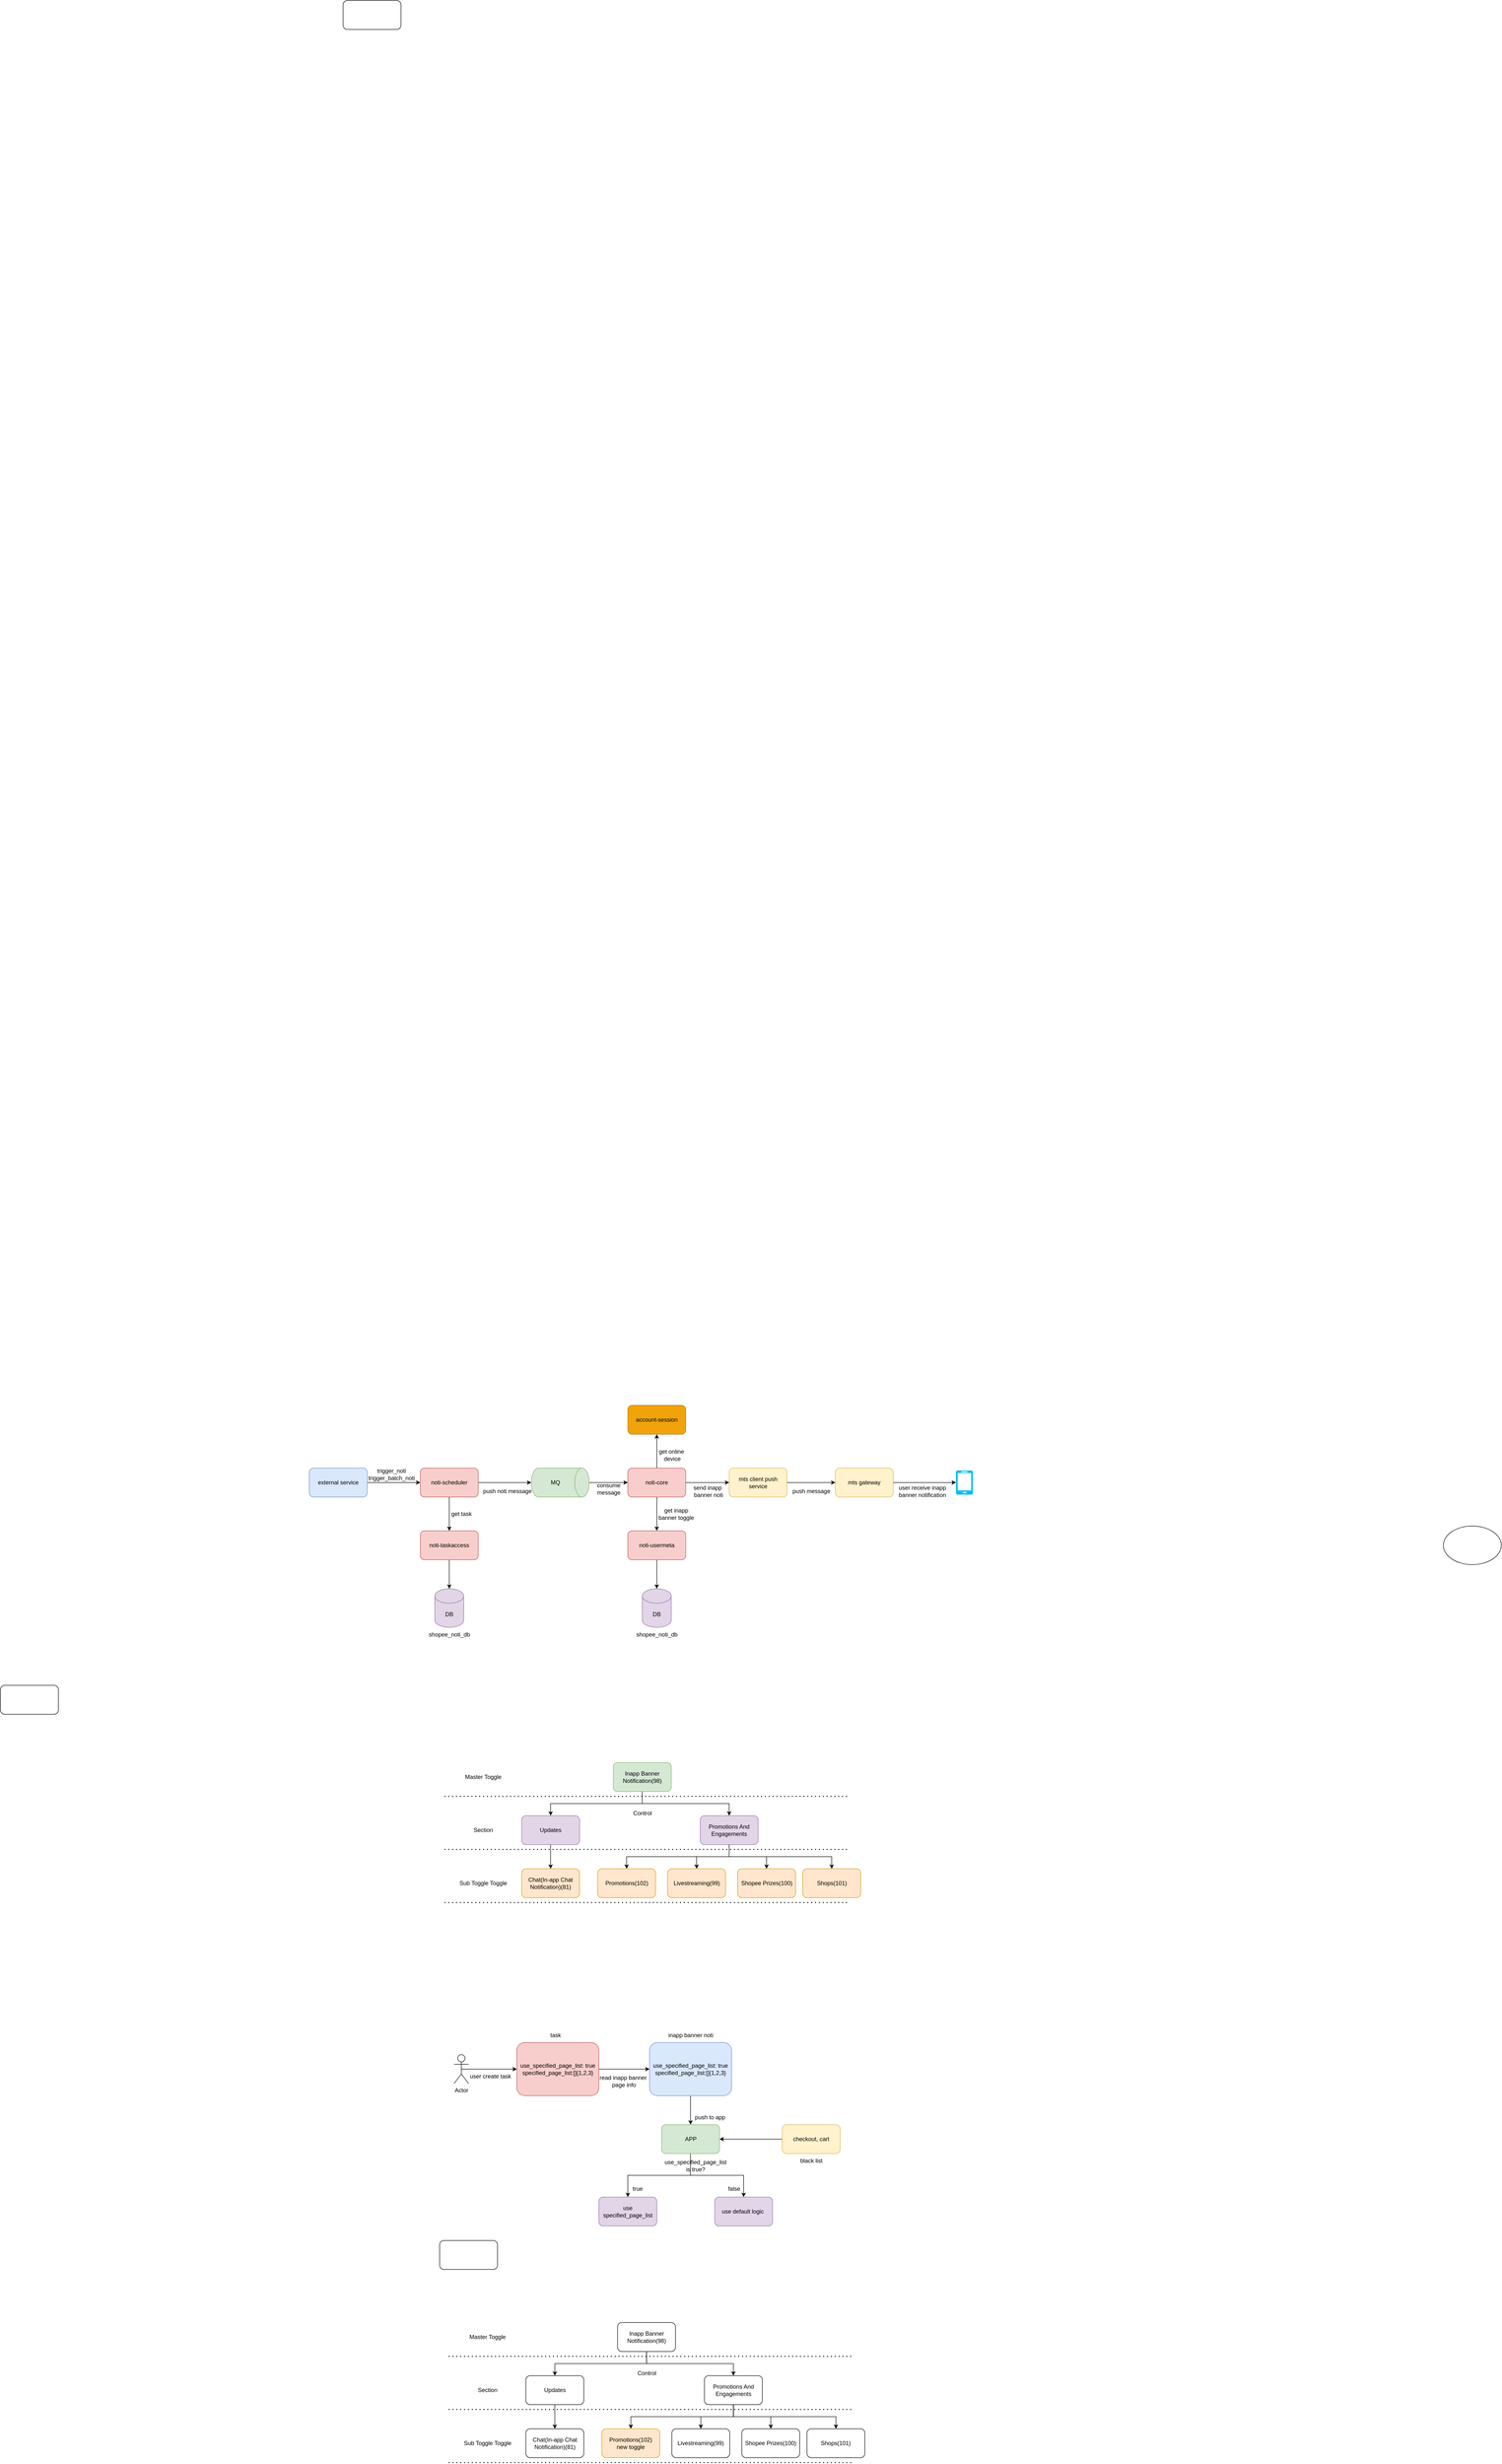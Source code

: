 <mxfile version="26.0.10">
  <diagram name="第 1 页" id="E-EqVpPUC8KQxF-GEif7">
    <mxGraphModel dx="4606" dy="5455" grid="1" gridSize="10" guides="1" tooltips="1" connect="1" arrows="1" fold="1" page="1" pageScale="1" pageWidth="3300" pageHeight="4681" math="0" shadow="0">
      <root>
        <mxCell id="0" />
        <mxCell id="1" parent="0" />
        <mxCell id="V5cFmOrCDkgjCt-jMqXi-9" style="edgeStyle=orthogonalEdgeStyle;rounded=0;orthogonalLoop=1;jettySize=auto;html=1;exitX=1;exitY=0.5;exitDx=0;exitDy=0;entryX=0;entryY=0.5;entryDx=0;entryDy=0;" parent="1" source="V5cFmOrCDkgjCt-jMqXi-6" target="V5cFmOrCDkgjCt-jMqXi-7" edge="1">
          <mxGeometry relative="1" as="geometry" />
        </mxCell>
        <mxCell id="V5cFmOrCDkgjCt-jMqXi-6" value="external service" style="rounded=1;whiteSpace=wrap;html=1;fillColor=#dae8fc;strokeColor=#6c8ebf;" parent="1" vertex="1">
          <mxGeometry x="240" y="-130" width="120" height="60" as="geometry" />
        </mxCell>
        <mxCell id="V5cFmOrCDkgjCt-jMqXi-13" style="edgeStyle=orthogonalEdgeStyle;rounded=0;orthogonalLoop=1;jettySize=auto;html=1;exitX=1;exitY=0.5;exitDx=0;exitDy=0;entryX=0.5;entryY=1;entryDx=0;entryDy=0;entryPerimeter=0;" parent="1" source="V5cFmOrCDkgjCt-jMqXi-7" target="lxfgVVIcujhXge4HqQLv-37" edge="1">
          <mxGeometry relative="1" as="geometry">
            <mxPoint x="710" y="-100" as="targetPoint" />
          </mxGeometry>
        </mxCell>
        <mxCell id="lxfgVVIcujhXge4HqQLv-31" style="edgeStyle=orthogonalEdgeStyle;rounded=0;orthogonalLoop=1;jettySize=auto;html=1;exitX=0.5;exitY=1;exitDx=0;exitDy=0;entryX=0.5;entryY=0;entryDx=0;entryDy=0;" parent="1" source="V5cFmOrCDkgjCt-jMqXi-7" edge="1">
          <mxGeometry relative="1" as="geometry">
            <mxPoint x="530" as="targetPoint" />
          </mxGeometry>
        </mxCell>
        <mxCell id="V5cFmOrCDkgjCt-jMqXi-7" value="noti-scheduler" style="rounded=1;whiteSpace=wrap;html=1;fillColor=#f8cecc;strokeColor=#b85450;" parent="1" vertex="1">
          <mxGeometry x="470" y="-130" width="120" height="60" as="geometry" />
        </mxCell>
        <mxCell id="V5cFmOrCDkgjCt-jMqXi-11" value="trigger_noti&lt;br&gt;trigger_batch_noti" style="text;html=1;align=center;verticalAlign=middle;resizable=0;points=[];autosize=1;strokeColor=none;fillColor=none;" parent="1" vertex="1">
          <mxGeometry x="350" y="-137" width="120" height="40" as="geometry" />
        </mxCell>
        <mxCell id="V5cFmOrCDkgjCt-jMqXi-14" value="push noti message" style="text;html=1;align=center;verticalAlign=middle;resizable=0;points=[];autosize=1;strokeColor=none;fillColor=none;" parent="1" vertex="1">
          <mxGeometry x="590" y="-97" width="120" height="30" as="geometry" />
        </mxCell>
        <mxCell id="V5cFmOrCDkgjCt-jMqXi-20" value="" style="rounded=1;whiteSpace=wrap;html=1;" parent="1" vertex="1">
          <mxGeometry x="-400" y="320" width="120" height="60" as="geometry" />
        </mxCell>
        <mxCell id="V5cFmOrCDkgjCt-jMqXi-21" value="" style="rounded=1;whiteSpace=wrap;html=1;" parent="1" vertex="1">
          <mxGeometry x="510" y="1470" width="120" height="60" as="geometry" />
        </mxCell>
        <mxCell id="V5cFmOrCDkgjCt-jMqXi-22" value="" style="rounded=1;whiteSpace=wrap;html=1;" parent="1" vertex="1">
          <mxGeometry x="310" y="-3170" width="120" height="60" as="geometry" />
        </mxCell>
        <mxCell id="lxfgVVIcujhXge4HqQLv-5" style="edgeStyle=orthogonalEdgeStyle;rounded=0;orthogonalLoop=1;jettySize=auto;html=1;exitX=0.5;exitY=1;exitDx=0;exitDy=0;" parent="1" source="lxfgVVIcujhXge4HqQLv-1" target="lxfgVVIcujhXge4HqQLv-4" edge="1">
          <mxGeometry relative="1" as="geometry" />
        </mxCell>
        <mxCell id="ePHPaKOIyx6lW65F-8te-8" style="edgeStyle=orthogonalEdgeStyle;rounded=0;orthogonalLoop=1;jettySize=auto;html=1;exitX=0.5;exitY=1;exitDx=0;exitDy=0;entryX=0.5;entryY=0;entryDx=0;entryDy=0;" parent="1" source="lxfgVVIcujhXge4HqQLv-1" target="ePHPaKOIyx6lW65F-8te-7" edge="1">
          <mxGeometry relative="1" as="geometry" />
        </mxCell>
        <mxCell id="lxfgVVIcujhXge4HqQLv-1" value="Inapp Banner Notification(98)" style="rounded=1;whiteSpace=wrap;html=1;fillColor=#d5e8d4;strokeColor=#82b366;" parent="1" vertex="1">
          <mxGeometry x="870" y="480" width="120" height="60" as="geometry" />
        </mxCell>
        <mxCell id="lxfgVVIcujhXge4HqQLv-10" style="edgeStyle=orthogonalEdgeStyle;rounded=0;orthogonalLoop=1;jettySize=auto;html=1;exitX=0.5;exitY=1;exitDx=0;exitDy=0;entryX=0.5;entryY=0;entryDx=0;entryDy=0;" parent="1" source="lxfgVVIcujhXge4HqQLv-4" target="lxfgVVIcujhXge4HqQLv-7" edge="1">
          <mxGeometry relative="1" as="geometry" />
        </mxCell>
        <mxCell id="lxfgVVIcujhXge4HqQLv-4" value="Updates" style="rounded=1;whiteSpace=wrap;html=1;fillColor=#e1d5e7;strokeColor=#9673a6;" parent="1" vertex="1">
          <mxGeometry x="680" y="590" width="120" height="60" as="geometry" />
        </mxCell>
        <mxCell id="lxfgVVIcujhXge4HqQLv-7" value="Chat(In-app Chat&lt;br&gt;Notification)(81)" style="rounded=1;whiteSpace=wrap;html=1;fillColor=#ffe6cc;strokeColor=#d79b00;" parent="1" vertex="1">
          <mxGeometry x="680" y="700" width="120" height="60" as="geometry" />
        </mxCell>
        <mxCell id="lxfgVVIcujhXge4HqQLv-13" value="Control" style="text;html=1;align=center;verticalAlign=middle;resizable=0;points=[];autosize=1;strokeColor=none;fillColor=none;" parent="1" vertex="1">
          <mxGeometry x="900" y="570" width="60" height="30" as="geometry" />
        </mxCell>
        <mxCell id="lxfgVVIcujhXge4HqQLv-17" value="Master Toggle" style="text;html=1;align=center;verticalAlign=middle;resizable=0;points=[];autosize=1;strokeColor=none;fillColor=none;" parent="1" vertex="1">
          <mxGeometry x="550" y="495" width="100" height="30" as="geometry" />
        </mxCell>
        <mxCell id="lxfgVVIcujhXge4HqQLv-18" value="Section" style="text;html=1;align=center;verticalAlign=middle;resizable=0;points=[];autosize=1;strokeColor=none;fillColor=none;" parent="1" vertex="1">
          <mxGeometry x="570" y="605" width="60" height="30" as="geometry" />
        </mxCell>
        <mxCell id="lxfgVVIcujhXge4HqQLv-19" value="Sub Toggle Toggle" style="text;html=1;align=center;verticalAlign=middle;resizable=0;points=[];autosize=1;strokeColor=none;fillColor=none;" parent="1" vertex="1">
          <mxGeometry x="540" y="715" width="120" height="30" as="geometry" />
        </mxCell>
        <mxCell id="lxfgVVIcujhXge4HqQLv-23" value="" style="endArrow=none;dashed=1;html=1;dashPattern=1 3;strokeWidth=2;rounded=0;" parent="1" edge="1">
          <mxGeometry width="50" height="50" relative="1" as="geometry">
            <mxPoint x="520" y="550" as="sourcePoint" />
            <mxPoint x="1360" y="550" as="targetPoint" />
          </mxGeometry>
        </mxCell>
        <mxCell id="lxfgVVIcujhXge4HqQLv-24" value="" style="endArrow=none;dashed=1;html=1;dashPattern=1 3;strokeWidth=2;rounded=0;" parent="1" edge="1">
          <mxGeometry width="50" height="50" relative="1" as="geometry">
            <mxPoint x="520" y="660" as="sourcePoint" />
            <mxPoint x="1360" y="660" as="targetPoint" />
          </mxGeometry>
        </mxCell>
        <mxCell id="lxfgVVIcujhXge4HqQLv-25" value="" style="endArrow=none;dashed=1;html=1;dashPattern=1 3;strokeWidth=2;rounded=0;" parent="1" edge="1">
          <mxGeometry width="50" height="50" relative="1" as="geometry">
            <mxPoint x="520" y="770" as="sourcePoint" />
            <mxPoint x="1360" y="770" as="targetPoint" />
          </mxGeometry>
        </mxCell>
        <mxCell id="lxfgVVIcujhXge4HqQLv-28" style="edgeStyle=orthogonalEdgeStyle;rounded=0;orthogonalLoop=1;jettySize=auto;html=1;exitX=0.5;exitY=1;exitDx=0;exitDy=0;" parent="1" source="lxfgVVIcujhXge4HqQLv-26" target="lxfgVVIcujhXge4HqQLv-27" edge="1">
          <mxGeometry relative="1" as="geometry" />
        </mxCell>
        <mxCell id="lxfgVVIcujhXge4HqQLv-26" value="noti-taskaccess" style="rounded=1;whiteSpace=wrap;html=1;fillColor=#f8cecc;strokeColor=#b85450;" parent="1" vertex="1">
          <mxGeometry x="470" width="120" height="60" as="geometry" />
        </mxCell>
        <mxCell id="lxfgVVIcujhXge4HqQLv-27" value="DB" style="shape=cylinder3;whiteSpace=wrap;html=1;boundedLbl=1;backgroundOutline=1;size=15;fillColor=#e1d5e7;strokeColor=#9673a6;" parent="1" vertex="1">
          <mxGeometry x="500" y="120" width="60" height="80" as="geometry" />
        </mxCell>
        <mxCell id="lxfgVVIcujhXge4HqQLv-32" value="mts client push service" style="rounded=1;whiteSpace=wrap;html=1;fillColor=#fff2cc;strokeColor=#d6b656;" parent="1" vertex="1">
          <mxGeometry x="1110" y="-130" width="120" height="60" as="geometry" />
        </mxCell>
        <mxCell id="lxfgVVIcujhXge4HqQLv-33" style="edgeStyle=orthogonalEdgeStyle;rounded=0;orthogonalLoop=1;jettySize=auto;html=1;exitX=1;exitY=0.5;exitDx=0;exitDy=0;entryX=0;entryY=0.5;entryDx=0;entryDy=0;" parent="1" source="lxfgVVIcujhXge4HqQLv-32" target="x1nyreSkVS7O_qfH3YEh-4" edge="1">
          <mxGeometry relative="1" as="geometry">
            <mxPoint x="1290" y="-100" as="targetPoint" />
          </mxGeometry>
        </mxCell>
        <mxCell id="lxfgVVIcujhXge4HqQLv-43" style="edgeStyle=orthogonalEdgeStyle;rounded=0;orthogonalLoop=1;jettySize=auto;html=1;exitX=1;exitY=0.5;exitDx=0;exitDy=0;entryX=0;entryY=0.5;entryDx=0;entryDy=0;" parent="1" source="lxfgVVIcujhXge4HqQLv-36" target="lxfgVVIcujhXge4HqQLv-32" edge="1">
          <mxGeometry relative="1" as="geometry" />
        </mxCell>
        <mxCell id="lxfgVVIcujhXge4HqQLv-46" style="edgeStyle=orthogonalEdgeStyle;rounded=0;orthogonalLoop=1;jettySize=auto;html=1;exitX=0.5;exitY=1;exitDx=0;exitDy=0;entryX=0.5;entryY=0;entryDx=0;entryDy=0;" parent="1" source="lxfgVVIcujhXge4HqQLv-36" target="lxfgVVIcujhXge4HqQLv-45" edge="1">
          <mxGeometry relative="1" as="geometry" />
        </mxCell>
        <mxCell id="fWLB_prPq2bRiejZTtYE-6" style="edgeStyle=orthogonalEdgeStyle;rounded=0;orthogonalLoop=1;jettySize=auto;html=1;exitX=0.5;exitY=0;exitDx=0;exitDy=0;entryX=0.5;entryY=1;entryDx=0;entryDy=0;" parent="1" source="lxfgVVIcujhXge4HqQLv-36" target="fWLB_prPq2bRiejZTtYE-5" edge="1">
          <mxGeometry relative="1" as="geometry" />
        </mxCell>
        <mxCell id="lxfgVVIcujhXge4HqQLv-36" value="noti-core" style="rounded=1;whiteSpace=wrap;html=1;fillColor=#f8cecc;strokeColor=#b85450;" parent="1" vertex="1">
          <mxGeometry x="900" y="-130" width="120" height="60" as="geometry" />
        </mxCell>
        <mxCell id="lxfgVVIcujhXge4HqQLv-41" style="edgeStyle=orthogonalEdgeStyle;rounded=0;orthogonalLoop=1;jettySize=auto;html=1;exitX=0.5;exitY=0;exitDx=0;exitDy=0;exitPerimeter=0;entryX=0;entryY=0.5;entryDx=0;entryDy=0;" parent="1" source="lxfgVVIcujhXge4HqQLv-37" target="lxfgVVIcujhXge4HqQLv-36" edge="1">
          <mxGeometry relative="1" as="geometry" />
        </mxCell>
        <mxCell id="lxfgVVIcujhXge4HqQLv-37" value="" style="shape=cylinder3;whiteSpace=wrap;html=1;boundedLbl=1;backgroundOutline=1;size=15;rotation=90;fillColor=#d5e8d4;strokeColor=#82b366;" parent="1" vertex="1">
          <mxGeometry x="730" y="-160" width="60" height="120" as="geometry" />
        </mxCell>
        <mxCell id="lxfgVVIcujhXge4HqQLv-38" value="MQ" style="text;html=1;align=center;verticalAlign=middle;whiteSpace=wrap;rounded=0;" parent="1" vertex="1">
          <mxGeometry x="720" y="-115" width="60" height="30" as="geometry" />
        </mxCell>
        <mxCell id="lxfgVVIcujhXge4HqQLv-42" value="consume &lt;br&gt;message" style="text;html=1;align=center;verticalAlign=middle;resizable=0;points=[];autosize=1;strokeColor=none;fillColor=none;" parent="1" vertex="1">
          <mxGeometry x="825" y="-107" width="70" height="40" as="geometry" />
        </mxCell>
        <mxCell id="lxfgVVIcujhXge4HqQLv-44" value="send inapp&lt;br&gt;&amp;nbsp;banner noti" style="text;html=1;align=center;verticalAlign=middle;resizable=0;points=[];autosize=1;strokeColor=none;fillColor=none;" parent="1" vertex="1">
          <mxGeometry x="1020" y="-102" width="90" height="40" as="geometry" />
        </mxCell>
        <mxCell id="fWLB_prPq2bRiejZTtYE-2" style="edgeStyle=orthogonalEdgeStyle;rounded=0;orthogonalLoop=1;jettySize=auto;html=1;exitX=0.5;exitY=1;exitDx=0;exitDy=0;" parent="1" source="lxfgVVIcujhXge4HqQLv-45" target="fWLB_prPq2bRiejZTtYE-1" edge="1">
          <mxGeometry relative="1" as="geometry" />
        </mxCell>
        <mxCell id="lxfgVVIcujhXge4HqQLv-45" value="noti-usermeta" style="rounded=1;whiteSpace=wrap;html=1;fillColor=#f8cecc;strokeColor=#b85450;" parent="1" vertex="1">
          <mxGeometry x="900" width="120" height="60" as="geometry" />
        </mxCell>
        <mxCell id="lxfgVVIcujhXge4HqQLv-47" value="get task" style="text;html=1;align=center;verticalAlign=middle;resizable=0;points=[];autosize=1;strokeColor=none;fillColor=none;" parent="1" vertex="1">
          <mxGeometry x="520" y="-50" width="70" height="30" as="geometry" />
        </mxCell>
        <mxCell id="lxfgVVIcujhXge4HqQLv-48" value="get inapp &lt;br&gt;banner toggle" style="text;html=1;align=center;verticalAlign=middle;resizable=0;points=[];autosize=1;strokeColor=none;fillColor=none;" parent="1" vertex="1">
          <mxGeometry x="950" y="-55" width="100" height="40" as="geometry" />
        </mxCell>
        <mxCell id="lxfgVVIcujhXge4HqQLv-51" value="" style="ellipse;whiteSpace=wrap;html=1;" parent="1" vertex="1">
          <mxGeometry x="2590" y="-10" width="120" height="80" as="geometry" />
        </mxCell>
        <mxCell id="ePHPaKOIyx6lW65F-8te-1" value="Livestreaming(99)" style="rounded=1;whiteSpace=wrap;html=1;fillColor=#ffe6cc;strokeColor=#d79b00;" parent="1" vertex="1">
          <mxGeometry x="982.5" y="700" width="120" height="60" as="geometry" />
        </mxCell>
        <mxCell id="ePHPaKOIyx6lW65F-8te-2" value="Shopee Prizes(100)" style="rounded=1;whiteSpace=wrap;html=1;fillColor=#ffe6cc;strokeColor=#d79b00;" parent="1" vertex="1">
          <mxGeometry x="1127.5" y="700" width="120" height="60" as="geometry" />
        </mxCell>
        <mxCell id="ePHPaKOIyx6lW65F-8te-3" value="Shops(101)" style="rounded=1;whiteSpace=wrap;html=1;fillColor=#ffe6cc;strokeColor=#d79b00;" parent="1" vertex="1">
          <mxGeometry x="1262.5" y="700" width="120" height="60" as="geometry" />
        </mxCell>
        <mxCell id="ePHPaKOIyx6lW65F-8te-9" style="edgeStyle=orthogonalEdgeStyle;rounded=0;orthogonalLoop=1;jettySize=auto;html=1;exitX=0.5;exitY=1;exitDx=0;exitDy=0;entryX=0.5;entryY=0;entryDx=0;entryDy=0;" parent="1" source="ePHPaKOIyx6lW65F-8te-7" target="ePHPaKOIyx6lW65F-8te-1" edge="1">
          <mxGeometry relative="1" as="geometry" />
        </mxCell>
        <mxCell id="ePHPaKOIyx6lW65F-8te-10" style="edgeStyle=orthogonalEdgeStyle;rounded=0;orthogonalLoop=1;jettySize=auto;html=1;exitX=0.5;exitY=1;exitDx=0;exitDy=0;entryX=0.5;entryY=0;entryDx=0;entryDy=0;" parent="1" source="ePHPaKOIyx6lW65F-8te-7" target="ePHPaKOIyx6lW65F-8te-2" edge="1">
          <mxGeometry relative="1" as="geometry" />
        </mxCell>
        <mxCell id="ePHPaKOIyx6lW65F-8te-11" style="edgeStyle=orthogonalEdgeStyle;rounded=0;orthogonalLoop=1;jettySize=auto;html=1;exitX=0.5;exitY=1;exitDx=0;exitDy=0;entryX=0.5;entryY=0;entryDx=0;entryDy=0;" parent="1" source="ePHPaKOIyx6lW65F-8te-7" target="ePHPaKOIyx6lW65F-8te-3" edge="1">
          <mxGeometry relative="1" as="geometry" />
        </mxCell>
        <mxCell id="78yQhG_F-wzF9rll4XYW-3" style="edgeStyle=orthogonalEdgeStyle;rounded=0;orthogonalLoop=1;jettySize=auto;html=1;exitX=0.5;exitY=1;exitDx=0;exitDy=0;entryX=0.5;entryY=0;entryDx=0;entryDy=0;" parent="1" source="ePHPaKOIyx6lW65F-8te-7" target="78yQhG_F-wzF9rll4XYW-1" edge="1">
          <mxGeometry relative="1" as="geometry" />
        </mxCell>
        <mxCell id="ePHPaKOIyx6lW65F-8te-7" value="Promotions And Engagements" style="rounded=1;whiteSpace=wrap;html=1;fillColor=#e1d5e7;strokeColor=#9673a6;" parent="1" vertex="1">
          <mxGeometry x="1050" y="590" width="120" height="60" as="geometry" />
        </mxCell>
        <mxCell id="x1nyreSkVS7O_qfH3YEh-1" value="user receive inapp &lt;br&gt;banner notification" style="text;html=1;align=center;verticalAlign=middle;resizable=0;points=[];autosize=1;strokeColor=none;fillColor=none;" parent="1" vertex="1">
          <mxGeometry x="1450" y="-102" width="120" height="40" as="geometry" />
        </mxCell>
        <mxCell id="x1nyreSkVS7O_qfH3YEh-2" value="" style="verticalLabelPosition=bottom;html=1;verticalAlign=top;align=center;strokeColor=none;fillColor=#00BEF2;shape=mxgraph.azure.mobile;pointerEvents=1;" parent="1" vertex="1">
          <mxGeometry x="1580" y="-125" width="35" height="50" as="geometry" />
        </mxCell>
        <mxCell id="x1nyreSkVS7O_qfH3YEh-4" value="mts gateway" style="rounded=1;whiteSpace=wrap;html=1;fillColor=#fff2cc;strokeColor=#d6b656;" parent="1" vertex="1">
          <mxGeometry x="1330" y="-130" width="120" height="60" as="geometry" />
        </mxCell>
        <mxCell id="x1nyreSkVS7O_qfH3YEh-5" style="edgeStyle=orthogonalEdgeStyle;rounded=0;orthogonalLoop=1;jettySize=auto;html=1;exitX=1;exitY=0.5;exitDx=0;exitDy=0;entryX=0;entryY=0.5;entryDx=0;entryDy=0;entryPerimeter=0;" parent="1" source="x1nyreSkVS7O_qfH3YEh-4" target="x1nyreSkVS7O_qfH3YEh-2" edge="1">
          <mxGeometry relative="1" as="geometry" />
        </mxCell>
        <mxCell id="x1nyreSkVS7O_qfH3YEh-6" value="push message" style="text;html=1;align=center;verticalAlign=middle;resizable=0;points=[];autosize=1;strokeColor=none;fillColor=none;" parent="1" vertex="1">
          <mxGeometry x="1230" y="-97" width="100" height="30" as="geometry" />
        </mxCell>
        <mxCell id="fWLB_prPq2bRiejZTtYE-1" value="DB" style="shape=cylinder3;whiteSpace=wrap;html=1;boundedLbl=1;backgroundOutline=1;size=15;fillColor=#e1d5e7;strokeColor=#9673a6;" parent="1" vertex="1">
          <mxGeometry x="930" y="120" width="60" height="80" as="geometry" />
        </mxCell>
        <mxCell id="fWLB_prPq2bRiejZTtYE-3" value="shopee_noti_db" style="text;html=1;align=center;verticalAlign=middle;resizable=0;points=[];autosize=1;strokeColor=none;fillColor=none;" parent="1" vertex="1">
          <mxGeometry x="475" y="200" width="110" height="30" as="geometry" />
        </mxCell>
        <mxCell id="fWLB_prPq2bRiejZTtYE-4" value="shopee_noti_db" style="text;html=1;align=center;verticalAlign=middle;resizable=0;points=[];autosize=1;strokeColor=none;fillColor=none;" parent="1" vertex="1">
          <mxGeometry x="905" y="200" width="110" height="30" as="geometry" />
        </mxCell>
        <mxCell id="fWLB_prPq2bRiejZTtYE-5" value="account-session" style="rounded=1;whiteSpace=wrap;html=1;fillColor=#f0a30a;fontColor=#000000;strokeColor=#BD7000;" parent="1" vertex="1">
          <mxGeometry x="900" y="-260" width="120" height="60" as="geometry" />
        </mxCell>
        <mxCell id="fWLB_prPq2bRiejZTtYE-7" value="get online&lt;br&gt;&amp;nbsp;device" style="text;html=1;align=center;verticalAlign=middle;resizable=0;points=[];autosize=1;strokeColor=none;fillColor=none;" parent="1" vertex="1">
          <mxGeometry x="950" y="-177" width="80" height="40" as="geometry" />
        </mxCell>
        <mxCell id="bA4-ttY5mRyzuNNWge5f-13" style="edgeStyle=orthogonalEdgeStyle;rounded=0;orthogonalLoop=1;jettySize=auto;html=1;exitX=0.5;exitY=1;exitDx=0;exitDy=0;" parent="1" source="bA4-ttY5mRyzuNNWge5f-1" target="bA4-ttY5mRyzuNNWge5f-12" edge="1">
          <mxGeometry relative="1" as="geometry" />
        </mxCell>
        <mxCell id="bA4-ttY5mRyzuNNWge5f-1" value="use_specified_page_list: true&lt;br&gt;specified_page_list:[]{1,2,3}" style="rounded=1;whiteSpace=wrap;html=1;fillColor=#dae8fc;strokeColor=#6c8ebf;" parent="1" vertex="1">
          <mxGeometry x="945" y="1060" width="170" height="110" as="geometry" />
        </mxCell>
        <mxCell id="bA4-ttY5mRyzuNNWge5f-2" value="inapp banner noti" style="text;html=1;align=center;verticalAlign=middle;resizable=0;points=[];autosize=1;strokeColor=none;fillColor=none;" parent="1" vertex="1">
          <mxGeometry x="970" y="1030" width="120" height="30" as="geometry" />
        </mxCell>
        <mxCell id="bA4-ttY5mRyzuNNWge5f-16" style="edgeStyle=orthogonalEdgeStyle;rounded=0;orthogonalLoop=1;jettySize=auto;html=1;exitX=0;exitY=0.5;exitDx=0;exitDy=0;entryX=1;entryY=0.5;entryDx=0;entryDy=0;" parent="1" source="bA4-ttY5mRyzuNNWge5f-5" target="bA4-ttY5mRyzuNNWge5f-12" edge="1">
          <mxGeometry relative="1" as="geometry" />
        </mxCell>
        <mxCell id="bA4-ttY5mRyzuNNWge5f-5" value="checkout, cart" style="rounded=1;whiteSpace=wrap;html=1;fillColor=#fff2cc;strokeColor=#d6b656;" parent="1" vertex="1">
          <mxGeometry x="1220" y="1230" width="120" height="60" as="geometry" />
        </mxCell>
        <mxCell id="bA4-ttY5mRyzuNNWge5f-7" value="black list" style="text;html=1;align=center;verticalAlign=middle;resizable=0;points=[];autosize=1;strokeColor=none;fillColor=none;" parent="1" vertex="1">
          <mxGeometry x="1245" y="1290" width="70" height="30" as="geometry" />
        </mxCell>
        <mxCell id="bA4-ttY5mRyzuNNWge5f-11" style="edgeStyle=orthogonalEdgeStyle;rounded=0;orthogonalLoop=1;jettySize=auto;html=1;exitX=1;exitY=0.5;exitDx=0;exitDy=0;entryX=0;entryY=0.5;entryDx=0;entryDy=0;" parent="1" source="bA4-ttY5mRyzuNNWge5f-8" target="bA4-ttY5mRyzuNNWge5f-1" edge="1">
          <mxGeometry relative="1" as="geometry" />
        </mxCell>
        <mxCell id="bA4-ttY5mRyzuNNWge5f-8" value="use_specified_page_list: true&lt;br&gt;specified_page_list:[]{1,2,3}" style="rounded=1;whiteSpace=wrap;html=1;fillColor=#f8cecc;strokeColor=#b85450;" parent="1" vertex="1">
          <mxGeometry x="670" y="1060" width="170" height="110" as="geometry" />
        </mxCell>
        <mxCell id="bA4-ttY5mRyzuNNWge5f-9" value="task" style="text;html=1;align=center;verticalAlign=middle;resizable=0;points=[];autosize=1;strokeColor=none;fillColor=none;" parent="1" vertex="1">
          <mxGeometry x="725" y="1030" width="50" height="30" as="geometry" />
        </mxCell>
        <mxCell id="bA4-ttY5mRyzuNNWge5f-21" style="edgeStyle=orthogonalEdgeStyle;rounded=0;orthogonalLoop=1;jettySize=auto;html=1;exitX=0.5;exitY=1;exitDx=0;exitDy=0;" parent="1" source="bA4-ttY5mRyzuNNWge5f-12" target="bA4-ttY5mRyzuNNWge5f-20" edge="1">
          <mxGeometry relative="1" as="geometry" />
        </mxCell>
        <mxCell id="bA4-ttY5mRyzuNNWge5f-23" style="edgeStyle=orthogonalEdgeStyle;rounded=0;orthogonalLoop=1;jettySize=auto;html=1;exitX=0.5;exitY=1;exitDx=0;exitDy=0;" parent="1" source="bA4-ttY5mRyzuNNWge5f-12" target="bA4-ttY5mRyzuNNWge5f-22" edge="1">
          <mxGeometry relative="1" as="geometry" />
        </mxCell>
        <mxCell id="bA4-ttY5mRyzuNNWge5f-12" value="" style="rounded=1;whiteSpace=wrap;html=1;fillColor=#d5e8d4;strokeColor=#82b366;" parent="1" vertex="1">
          <mxGeometry x="970" y="1230" width="120" height="60" as="geometry" />
        </mxCell>
        <mxCell id="bA4-ttY5mRyzuNNWge5f-14" value="APP" style="text;html=1;align=center;verticalAlign=middle;resizable=0;points=[];autosize=1;strokeColor=none;fillColor=none;" parent="1" vertex="1">
          <mxGeometry x="1005" y="1245" width="50" height="30" as="geometry" />
        </mxCell>
        <mxCell id="bA4-ttY5mRyzuNNWge5f-17" value="read inapp banner&lt;br&gt;&amp;nbsp;page info" style="text;html=1;align=center;verticalAlign=middle;resizable=0;points=[];autosize=1;strokeColor=none;fillColor=none;" parent="1" vertex="1">
          <mxGeometry x="830" y="1120" width="120" height="40" as="geometry" />
        </mxCell>
        <mxCell id="bA4-ttY5mRyzuNNWge5f-19" value="push to app" style="text;html=1;align=center;verticalAlign=middle;resizable=0;points=[];autosize=1;strokeColor=none;fillColor=none;" parent="1" vertex="1">
          <mxGeometry x="1025" y="1200" width="90" height="30" as="geometry" />
        </mxCell>
        <mxCell id="bA4-ttY5mRyzuNNWge5f-20" value="use specified_page_list" style="rounded=1;whiteSpace=wrap;html=1;fillColor=#e1d5e7;strokeColor=#9673a6;" parent="1" vertex="1">
          <mxGeometry x="840" y="1380" width="120" height="60" as="geometry" />
        </mxCell>
        <mxCell id="bA4-ttY5mRyzuNNWge5f-22" value="use default logic&amp;nbsp;" style="rounded=1;whiteSpace=wrap;html=1;fillColor=#e1d5e7;strokeColor=#9673a6;" parent="1" vertex="1">
          <mxGeometry x="1080" y="1380" width="120" height="60" as="geometry" />
        </mxCell>
        <mxCell id="bA4-ttY5mRyzuNNWge5f-24" value="&lt;span style=&quot;text-wrap: wrap;&quot;&gt;use_specified_page_list is true?&lt;/span&gt;" style="text;html=1;align=center;verticalAlign=middle;resizable=0;points=[];autosize=1;strokeColor=none;fillColor=none;" parent="1" vertex="1">
          <mxGeometry x="945" y="1300" width="190" height="30" as="geometry" />
        </mxCell>
        <mxCell id="bA4-ttY5mRyzuNNWge5f-25" value="true" style="text;html=1;align=center;verticalAlign=middle;resizable=0;points=[];autosize=1;strokeColor=none;fillColor=none;" parent="1" vertex="1">
          <mxGeometry x="900" y="1348" width="40" height="30" as="geometry" />
        </mxCell>
        <mxCell id="bA4-ttY5mRyzuNNWge5f-26" value="false" style="text;html=1;align=center;verticalAlign=middle;resizable=0;points=[];autosize=1;strokeColor=none;fillColor=none;" parent="1" vertex="1">
          <mxGeometry x="1095" y="1348" width="50" height="30" as="geometry" />
        </mxCell>
        <mxCell id="bA4-ttY5mRyzuNNWge5f-28" style="edgeStyle=orthogonalEdgeStyle;rounded=0;orthogonalLoop=1;jettySize=auto;html=1;exitX=0.5;exitY=0.5;exitDx=0;exitDy=0;exitPerimeter=0;entryX=0;entryY=0.5;entryDx=0;entryDy=0;" parent="1" source="bA4-ttY5mRyzuNNWge5f-27" target="bA4-ttY5mRyzuNNWge5f-8" edge="1">
          <mxGeometry relative="1" as="geometry" />
        </mxCell>
        <mxCell id="bA4-ttY5mRyzuNNWge5f-27" value="Actor" style="shape=umlActor;verticalLabelPosition=bottom;verticalAlign=top;html=1;outlineConnect=0;" parent="1" vertex="1">
          <mxGeometry x="540" y="1085" width="30" height="60" as="geometry" />
        </mxCell>
        <mxCell id="bA4-ttY5mRyzuNNWge5f-29" value="user create task" style="text;html=1;align=center;verticalAlign=middle;resizable=0;points=[];autosize=1;strokeColor=none;fillColor=none;" parent="1" vertex="1">
          <mxGeometry x="560" y="1115" width="110" height="30" as="geometry" />
        </mxCell>
        <mxCell id="78yQhG_F-wzF9rll4XYW-1" value="Promotions(102)" style="rounded=1;whiteSpace=wrap;html=1;fillColor=#ffe6cc;strokeColor=#d79b00;" parent="1" vertex="1">
          <mxGeometry x="837.5" y="700" width="120" height="60" as="geometry" />
        </mxCell>
        <mxCell id="AbiBkkYJxs1lK7NYechb-1" style="edgeStyle=orthogonalEdgeStyle;rounded=0;orthogonalLoop=1;jettySize=auto;html=1;exitX=0.5;exitY=1;exitDx=0;exitDy=0;" edge="1" parent="1" source="AbiBkkYJxs1lK7NYechb-3" target="AbiBkkYJxs1lK7NYechb-5">
          <mxGeometry relative="1" as="geometry" />
        </mxCell>
        <mxCell id="AbiBkkYJxs1lK7NYechb-2" style="edgeStyle=orthogonalEdgeStyle;rounded=0;orthogonalLoop=1;jettySize=auto;html=1;exitX=0.5;exitY=1;exitDx=0;exitDy=0;entryX=0.5;entryY=0;entryDx=0;entryDy=0;" edge="1" parent="1" source="AbiBkkYJxs1lK7NYechb-3" target="AbiBkkYJxs1lK7NYechb-21">
          <mxGeometry relative="1" as="geometry" />
        </mxCell>
        <mxCell id="AbiBkkYJxs1lK7NYechb-3" value="Inapp Banner Notification(98)" style="rounded=1;whiteSpace=wrap;html=1;" vertex="1" parent="1">
          <mxGeometry x="878.75" y="1640" width="120" height="60" as="geometry" />
        </mxCell>
        <mxCell id="AbiBkkYJxs1lK7NYechb-4" style="edgeStyle=orthogonalEdgeStyle;rounded=0;orthogonalLoop=1;jettySize=auto;html=1;exitX=0.5;exitY=1;exitDx=0;exitDy=0;entryX=0.5;entryY=0;entryDx=0;entryDy=0;" edge="1" parent="1" source="AbiBkkYJxs1lK7NYechb-5" target="AbiBkkYJxs1lK7NYechb-6">
          <mxGeometry relative="1" as="geometry" />
        </mxCell>
        <mxCell id="AbiBkkYJxs1lK7NYechb-5" value="Updates" style="rounded=1;whiteSpace=wrap;html=1;" vertex="1" parent="1">
          <mxGeometry x="688.75" y="1750" width="120" height="60" as="geometry" />
        </mxCell>
        <mxCell id="AbiBkkYJxs1lK7NYechb-6" value="Chat(In-app Chat&lt;br&gt;Notification)(81)" style="rounded=1;whiteSpace=wrap;html=1;" vertex="1" parent="1">
          <mxGeometry x="688.75" y="1860" width="120" height="60" as="geometry" />
        </mxCell>
        <mxCell id="AbiBkkYJxs1lK7NYechb-7" value="Control" style="text;html=1;align=center;verticalAlign=middle;resizable=0;points=[];autosize=1;strokeColor=none;fillColor=none;" vertex="1" parent="1">
          <mxGeometry x="908.75" y="1730" width="60" height="30" as="geometry" />
        </mxCell>
        <mxCell id="AbiBkkYJxs1lK7NYechb-8" value="Master Toggle" style="text;html=1;align=center;verticalAlign=middle;resizable=0;points=[];autosize=1;strokeColor=none;fillColor=none;" vertex="1" parent="1">
          <mxGeometry x="558.75" y="1655" width="100" height="30" as="geometry" />
        </mxCell>
        <mxCell id="AbiBkkYJxs1lK7NYechb-9" value="Section" style="text;html=1;align=center;verticalAlign=middle;resizable=0;points=[];autosize=1;strokeColor=none;fillColor=none;" vertex="1" parent="1">
          <mxGeometry x="578.75" y="1765" width="60" height="30" as="geometry" />
        </mxCell>
        <mxCell id="AbiBkkYJxs1lK7NYechb-10" value="Sub Toggle Toggle" style="text;html=1;align=center;verticalAlign=middle;resizable=0;points=[];autosize=1;strokeColor=none;fillColor=none;" vertex="1" parent="1">
          <mxGeometry x="548.75" y="1875" width="120" height="30" as="geometry" />
        </mxCell>
        <mxCell id="AbiBkkYJxs1lK7NYechb-11" value="" style="endArrow=none;dashed=1;html=1;dashPattern=1 3;strokeWidth=2;rounded=0;" edge="1" parent="1">
          <mxGeometry width="50" height="50" relative="1" as="geometry">
            <mxPoint x="528.75" y="1710" as="sourcePoint" />
            <mxPoint x="1368.75" y="1710" as="targetPoint" />
          </mxGeometry>
        </mxCell>
        <mxCell id="AbiBkkYJxs1lK7NYechb-12" value="" style="endArrow=none;dashed=1;html=1;dashPattern=1 3;strokeWidth=2;rounded=0;" edge="1" parent="1">
          <mxGeometry width="50" height="50" relative="1" as="geometry">
            <mxPoint x="528.75" y="1820" as="sourcePoint" />
            <mxPoint x="1368.75" y="1820" as="targetPoint" />
          </mxGeometry>
        </mxCell>
        <mxCell id="AbiBkkYJxs1lK7NYechb-13" value="" style="endArrow=none;dashed=1;html=1;dashPattern=1 3;strokeWidth=2;rounded=0;" edge="1" parent="1">
          <mxGeometry width="50" height="50" relative="1" as="geometry">
            <mxPoint x="528.75" y="1930" as="sourcePoint" />
            <mxPoint x="1368.75" y="1930" as="targetPoint" />
          </mxGeometry>
        </mxCell>
        <mxCell id="AbiBkkYJxs1lK7NYechb-14" value="Livestreaming(99)" style="rounded=1;whiteSpace=wrap;html=1;" vertex="1" parent="1">
          <mxGeometry x="991.25" y="1860" width="120" height="60" as="geometry" />
        </mxCell>
        <mxCell id="AbiBkkYJxs1lK7NYechb-15" value="Shopee Prizes(100)" style="rounded=1;whiteSpace=wrap;html=1;" vertex="1" parent="1">
          <mxGeometry x="1136.25" y="1860" width="120" height="60" as="geometry" />
        </mxCell>
        <mxCell id="AbiBkkYJxs1lK7NYechb-16" value="Shops(101)" style="rounded=1;whiteSpace=wrap;html=1;" vertex="1" parent="1">
          <mxGeometry x="1271.25" y="1860" width="120" height="60" as="geometry" />
        </mxCell>
        <mxCell id="AbiBkkYJxs1lK7NYechb-17" style="edgeStyle=orthogonalEdgeStyle;rounded=0;orthogonalLoop=1;jettySize=auto;html=1;exitX=0.5;exitY=1;exitDx=0;exitDy=0;entryX=0.5;entryY=0;entryDx=0;entryDy=0;" edge="1" parent="1" source="AbiBkkYJxs1lK7NYechb-21" target="AbiBkkYJxs1lK7NYechb-14">
          <mxGeometry relative="1" as="geometry" />
        </mxCell>
        <mxCell id="AbiBkkYJxs1lK7NYechb-18" style="edgeStyle=orthogonalEdgeStyle;rounded=0;orthogonalLoop=1;jettySize=auto;html=1;exitX=0.5;exitY=1;exitDx=0;exitDy=0;entryX=0.5;entryY=0;entryDx=0;entryDy=0;" edge="1" parent="1" source="AbiBkkYJxs1lK7NYechb-21" target="AbiBkkYJxs1lK7NYechb-15">
          <mxGeometry relative="1" as="geometry" />
        </mxCell>
        <mxCell id="AbiBkkYJxs1lK7NYechb-19" style="edgeStyle=orthogonalEdgeStyle;rounded=0;orthogonalLoop=1;jettySize=auto;html=1;exitX=0.5;exitY=1;exitDx=0;exitDy=0;entryX=0.5;entryY=0;entryDx=0;entryDy=0;" edge="1" parent="1" source="AbiBkkYJxs1lK7NYechb-21" target="AbiBkkYJxs1lK7NYechb-16">
          <mxGeometry relative="1" as="geometry" />
        </mxCell>
        <mxCell id="AbiBkkYJxs1lK7NYechb-20" style="edgeStyle=orthogonalEdgeStyle;rounded=0;orthogonalLoop=1;jettySize=auto;html=1;exitX=0.5;exitY=1;exitDx=0;exitDy=0;entryX=0.5;entryY=0;entryDx=0;entryDy=0;" edge="1" parent="1" source="AbiBkkYJxs1lK7NYechb-21" target="AbiBkkYJxs1lK7NYechb-22">
          <mxGeometry relative="1" as="geometry" />
        </mxCell>
        <mxCell id="AbiBkkYJxs1lK7NYechb-21" value="Promotions And Engagements" style="rounded=1;whiteSpace=wrap;html=1;" vertex="1" parent="1">
          <mxGeometry x="1058.75" y="1750" width="120" height="60" as="geometry" />
        </mxCell>
        <mxCell id="AbiBkkYJxs1lK7NYechb-22" value="Promotions(102)&lt;br&gt;new toggle" style="rounded=1;whiteSpace=wrap;html=1;fillColor=#ffe6cc;strokeColor=#d79b00;" vertex="1" parent="1">
          <mxGeometry x="846.25" y="1860" width="120" height="60" as="geometry" />
        </mxCell>
      </root>
    </mxGraphModel>
  </diagram>
</mxfile>
